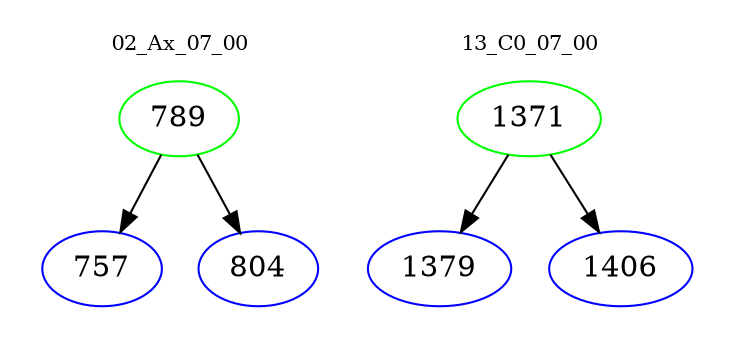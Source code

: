 digraph{
subgraph cluster_0 {
color = white
label = "02_Ax_07_00";
fontsize=10;
T0_789 [label="789", color="green"]
T0_789 -> T0_757 [color="black"]
T0_757 [label="757", color="blue"]
T0_789 -> T0_804 [color="black"]
T0_804 [label="804", color="blue"]
}
subgraph cluster_1 {
color = white
label = "13_C0_07_00";
fontsize=10;
T1_1371 [label="1371", color="green"]
T1_1371 -> T1_1379 [color="black"]
T1_1379 [label="1379", color="blue"]
T1_1371 -> T1_1406 [color="black"]
T1_1406 [label="1406", color="blue"]
}
}
